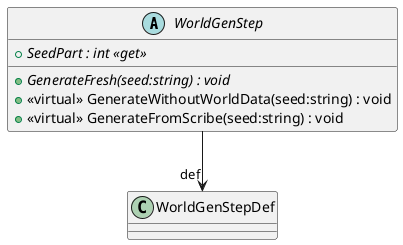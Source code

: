 @startuml
abstract class WorldGenStep {
    + {abstract} SeedPart : int <<get>>
    + {abstract} GenerateFresh(seed:string) : void
    + <<virtual>> GenerateWithoutWorldData(seed:string) : void
    + <<virtual>> GenerateFromScribe(seed:string) : void
}
WorldGenStep --> "def" WorldGenStepDef
@enduml
